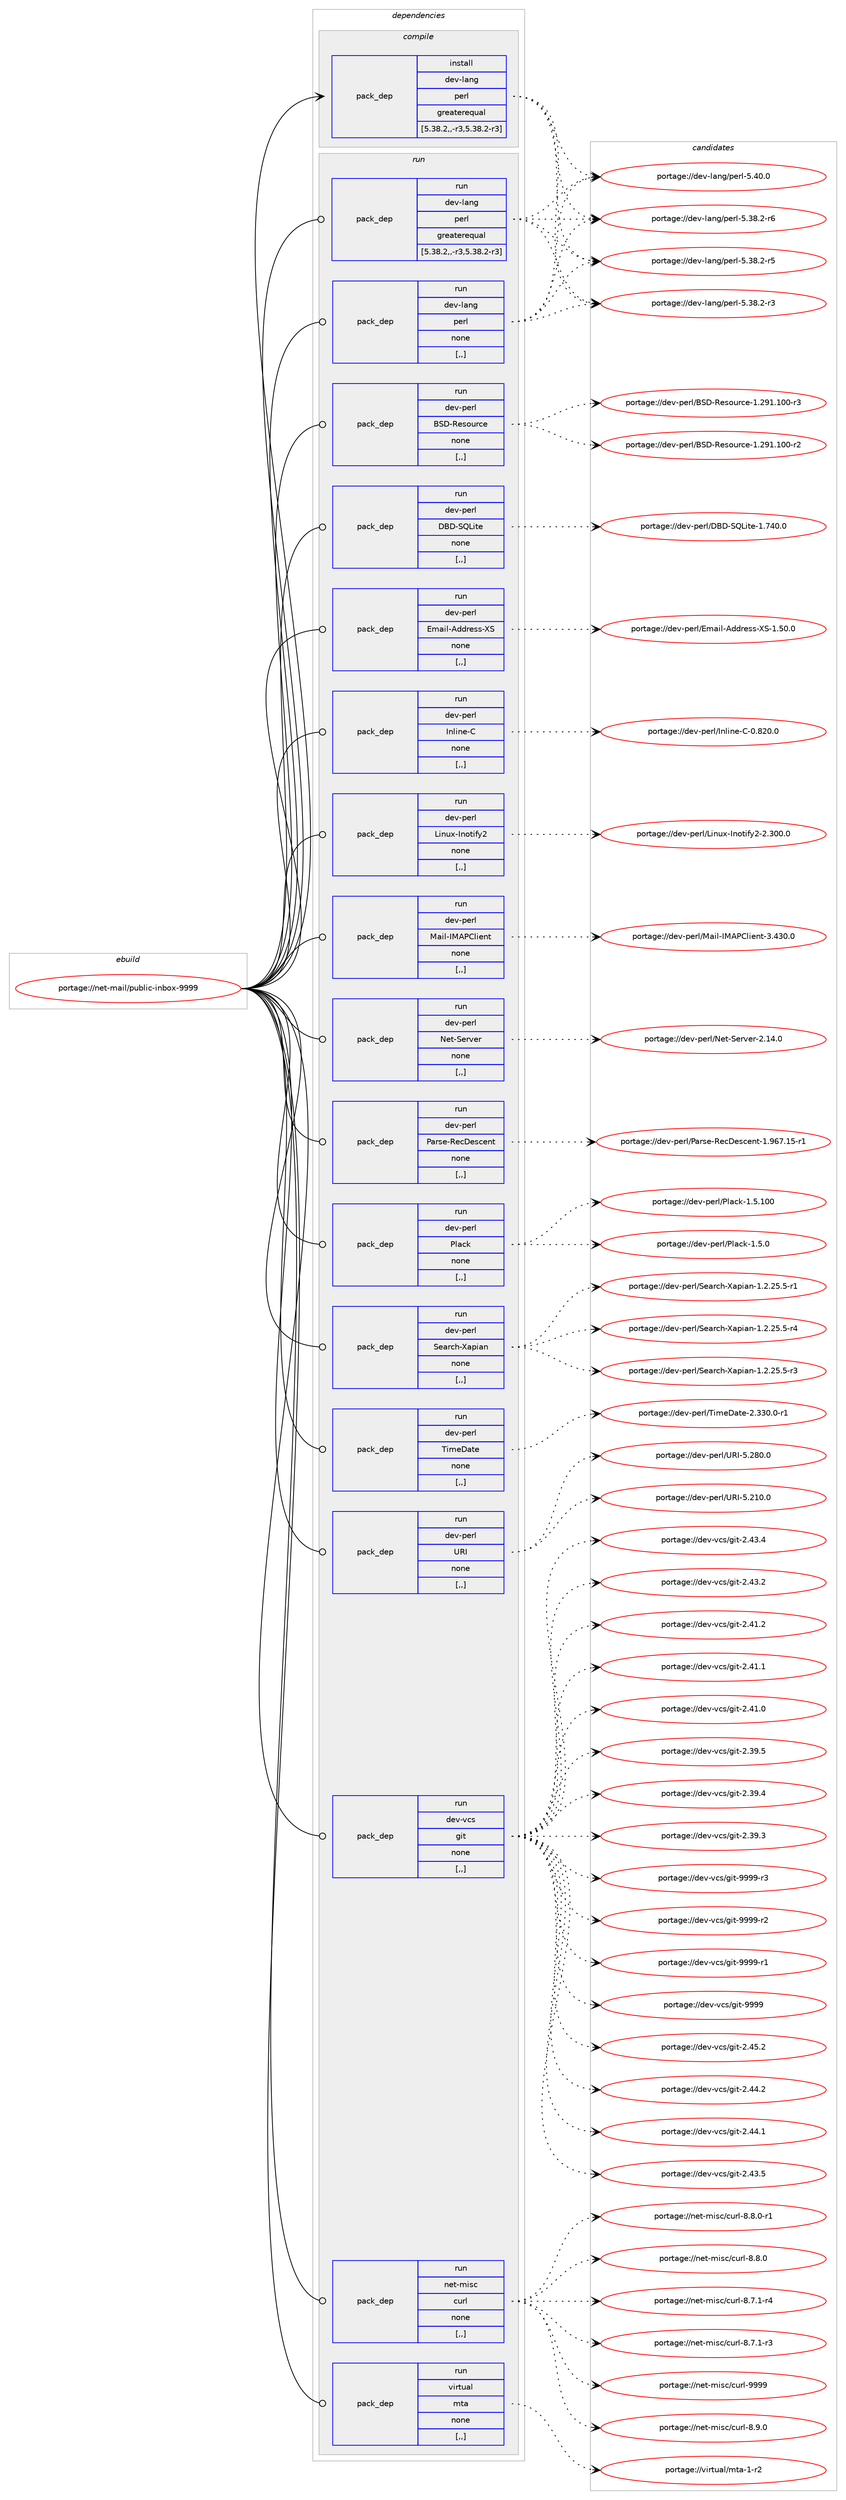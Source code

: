 digraph prolog {

# *************
# Graph options
# *************

newrank=true;
concentrate=true;
compound=true;
graph [rankdir=LR,fontname=Helvetica,fontsize=10,ranksep=1.5];#, ranksep=2.5, nodesep=0.2];
edge  [arrowhead=vee];
node  [fontname=Helvetica,fontsize=10];

# **********
# The ebuild
# **********

subgraph cluster_leftcol {
color=gray;
label=<<i>ebuild</i>>;
id [label="portage://net-mail/public-inbox-9999", color=red, width=4, href="../net-mail/public-inbox-9999.svg"];
}

# ****************
# The dependencies
# ****************

subgraph cluster_midcol {
color=gray;
label=<<i>dependencies</i>>;
subgraph cluster_compile {
fillcolor="#eeeeee";
style=filled;
label=<<i>compile</i>>;
subgraph pack266622 {
dependency364678 [label=<<TABLE BORDER="0" CELLBORDER="1" CELLSPACING="0" CELLPADDING="4" WIDTH="220"><TR><TD ROWSPAN="6" CELLPADDING="30">pack_dep</TD></TR><TR><TD WIDTH="110">install</TD></TR><TR><TD>dev-lang</TD></TR><TR><TD>perl</TD></TR><TR><TD>greaterequal</TD></TR><TR><TD>[5.38.2,,-r3,5.38.2-r3]</TD></TR></TABLE>>, shape=none, color=blue];
}
id:e -> dependency364678:w [weight=20,style="solid",arrowhead="vee"];
}
subgraph cluster_compileandrun {
fillcolor="#eeeeee";
style=filled;
label=<<i>compile and run</i>>;
}
subgraph cluster_run {
fillcolor="#eeeeee";
style=filled;
label=<<i>run</i>>;
subgraph pack266623 {
dependency364679 [label=<<TABLE BORDER="0" CELLBORDER="1" CELLSPACING="0" CELLPADDING="4" WIDTH="220"><TR><TD ROWSPAN="6" CELLPADDING="30">pack_dep</TD></TR><TR><TD WIDTH="110">run</TD></TR><TR><TD>dev-lang</TD></TR><TR><TD>perl</TD></TR><TR><TD>greaterequal</TD></TR><TR><TD>[5.38.2,,-r3,5.38.2-r3]</TD></TR></TABLE>>, shape=none, color=blue];
}
id:e -> dependency364679:w [weight=20,style="solid",arrowhead="odot"];
subgraph pack266624 {
dependency364680 [label=<<TABLE BORDER="0" CELLBORDER="1" CELLSPACING="0" CELLPADDING="4" WIDTH="220"><TR><TD ROWSPAN="6" CELLPADDING="30">pack_dep</TD></TR><TR><TD WIDTH="110">run</TD></TR><TR><TD>dev-lang</TD></TR><TR><TD>perl</TD></TR><TR><TD>none</TD></TR><TR><TD>[,,]</TD></TR></TABLE>>, shape=none, color=blue];
}
id:e -> dependency364680:w [weight=20,style="solid",arrowhead="odot"];
subgraph pack266625 {
dependency364681 [label=<<TABLE BORDER="0" CELLBORDER="1" CELLSPACING="0" CELLPADDING="4" WIDTH="220"><TR><TD ROWSPAN="6" CELLPADDING="30">pack_dep</TD></TR><TR><TD WIDTH="110">run</TD></TR><TR><TD>dev-perl</TD></TR><TR><TD>BSD-Resource</TD></TR><TR><TD>none</TD></TR><TR><TD>[,,]</TD></TR></TABLE>>, shape=none, color=blue];
}
id:e -> dependency364681:w [weight=20,style="solid",arrowhead="odot"];
subgraph pack266626 {
dependency364682 [label=<<TABLE BORDER="0" CELLBORDER="1" CELLSPACING="0" CELLPADDING="4" WIDTH="220"><TR><TD ROWSPAN="6" CELLPADDING="30">pack_dep</TD></TR><TR><TD WIDTH="110">run</TD></TR><TR><TD>dev-perl</TD></TR><TR><TD>DBD-SQLite</TD></TR><TR><TD>none</TD></TR><TR><TD>[,,]</TD></TR></TABLE>>, shape=none, color=blue];
}
id:e -> dependency364682:w [weight=20,style="solid",arrowhead="odot"];
subgraph pack266627 {
dependency364683 [label=<<TABLE BORDER="0" CELLBORDER="1" CELLSPACING="0" CELLPADDING="4" WIDTH="220"><TR><TD ROWSPAN="6" CELLPADDING="30">pack_dep</TD></TR><TR><TD WIDTH="110">run</TD></TR><TR><TD>dev-perl</TD></TR><TR><TD>Email-Address-XS</TD></TR><TR><TD>none</TD></TR><TR><TD>[,,]</TD></TR></TABLE>>, shape=none, color=blue];
}
id:e -> dependency364683:w [weight=20,style="solid",arrowhead="odot"];
subgraph pack266628 {
dependency364684 [label=<<TABLE BORDER="0" CELLBORDER="1" CELLSPACING="0" CELLPADDING="4" WIDTH="220"><TR><TD ROWSPAN="6" CELLPADDING="30">pack_dep</TD></TR><TR><TD WIDTH="110">run</TD></TR><TR><TD>dev-perl</TD></TR><TR><TD>Inline-C</TD></TR><TR><TD>none</TD></TR><TR><TD>[,,]</TD></TR></TABLE>>, shape=none, color=blue];
}
id:e -> dependency364684:w [weight=20,style="solid",arrowhead="odot"];
subgraph pack266629 {
dependency364685 [label=<<TABLE BORDER="0" CELLBORDER="1" CELLSPACING="0" CELLPADDING="4" WIDTH="220"><TR><TD ROWSPAN="6" CELLPADDING="30">pack_dep</TD></TR><TR><TD WIDTH="110">run</TD></TR><TR><TD>dev-perl</TD></TR><TR><TD>Linux-Inotify2</TD></TR><TR><TD>none</TD></TR><TR><TD>[,,]</TD></TR></TABLE>>, shape=none, color=blue];
}
id:e -> dependency364685:w [weight=20,style="solid",arrowhead="odot"];
subgraph pack266630 {
dependency364686 [label=<<TABLE BORDER="0" CELLBORDER="1" CELLSPACING="0" CELLPADDING="4" WIDTH="220"><TR><TD ROWSPAN="6" CELLPADDING="30">pack_dep</TD></TR><TR><TD WIDTH="110">run</TD></TR><TR><TD>dev-perl</TD></TR><TR><TD>Mail-IMAPClient</TD></TR><TR><TD>none</TD></TR><TR><TD>[,,]</TD></TR></TABLE>>, shape=none, color=blue];
}
id:e -> dependency364686:w [weight=20,style="solid",arrowhead="odot"];
subgraph pack266631 {
dependency364687 [label=<<TABLE BORDER="0" CELLBORDER="1" CELLSPACING="0" CELLPADDING="4" WIDTH="220"><TR><TD ROWSPAN="6" CELLPADDING="30">pack_dep</TD></TR><TR><TD WIDTH="110">run</TD></TR><TR><TD>dev-perl</TD></TR><TR><TD>Net-Server</TD></TR><TR><TD>none</TD></TR><TR><TD>[,,]</TD></TR></TABLE>>, shape=none, color=blue];
}
id:e -> dependency364687:w [weight=20,style="solid",arrowhead="odot"];
subgraph pack266632 {
dependency364688 [label=<<TABLE BORDER="0" CELLBORDER="1" CELLSPACING="0" CELLPADDING="4" WIDTH="220"><TR><TD ROWSPAN="6" CELLPADDING="30">pack_dep</TD></TR><TR><TD WIDTH="110">run</TD></TR><TR><TD>dev-perl</TD></TR><TR><TD>Parse-RecDescent</TD></TR><TR><TD>none</TD></TR><TR><TD>[,,]</TD></TR></TABLE>>, shape=none, color=blue];
}
id:e -> dependency364688:w [weight=20,style="solid",arrowhead="odot"];
subgraph pack266633 {
dependency364689 [label=<<TABLE BORDER="0" CELLBORDER="1" CELLSPACING="0" CELLPADDING="4" WIDTH="220"><TR><TD ROWSPAN="6" CELLPADDING="30">pack_dep</TD></TR><TR><TD WIDTH="110">run</TD></TR><TR><TD>dev-perl</TD></TR><TR><TD>Plack</TD></TR><TR><TD>none</TD></TR><TR><TD>[,,]</TD></TR></TABLE>>, shape=none, color=blue];
}
id:e -> dependency364689:w [weight=20,style="solid",arrowhead="odot"];
subgraph pack266634 {
dependency364690 [label=<<TABLE BORDER="0" CELLBORDER="1" CELLSPACING="0" CELLPADDING="4" WIDTH="220"><TR><TD ROWSPAN="6" CELLPADDING="30">pack_dep</TD></TR><TR><TD WIDTH="110">run</TD></TR><TR><TD>dev-perl</TD></TR><TR><TD>Search-Xapian</TD></TR><TR><TD>none</TD></TR><TR><TD>[,,]</TD></TR></TABLE>>, shape=none, color=blue];
}
id:e -> dependency364690:w [weight=20,style="solid",arrowhead="odot"];
subgraph pack266635 {
dependency364691 [label=<<TABLE BORDER="0" CELLBORDER="1" CELLSPACING="0" CELLPADDING="4" WIDTH="220"><TR><TD ROWSPAN="6" CELLPADDING="30">pack_dep</TD></TR><TR><TD WIDTH="110">run</TD></TR><TR><TD>dev-perl</TD></TR><TR><TD>TimeDate</TD></TR><TR><TD>none</TD></TR><TR><TD>[,,]</TD></TR></TABLE>>, shape=none, color=blue];
}
id:e -> dependency364691:w [weight=20,style="solid",arrowhead="odot"];
subgraph pack266636 {
dependency364692 [label=<<TABLE BORDER="0" CELLBORDER="1" CELLSPACING="0" CELLPADDING="4" WIDTH="220"><TR><TD ROWSPAN="6" CELLPADDING="30">pack_dep</TD></TR><TR><TD WIDTH="110">run</TD></TR><TR><TD>dev-perl</TD></TR><TR><TD>URI</TD></TR><TR><TD>none</TD></TR><TR><TD>[,,]</TD></TR></TABLE>>, shape=none, color=blue];
}
id:e -> dependency364692:w [weight=20,style="solid",arrowhead="odot"];
subgraph pack266637 {
dependency364693 [label=<<TABLE BORDER="0" CELLBORDER="1" CELLSPACING="0" CELLPADDING="4" WIDTH="220"><TR><TD ROWSPAN="6" CELLPADDING="30">pack_dep</TD></TR><TR><TD WIDTH="110">run</TD></TR><TR><TD>dev-vcs</TD></TR><TR><TD>git</TD></TR><TR><TD>none</TD></TR><TR><TD>[,,]</TD></TR></TABLE>>, shape=none, color=blue];
}
id:e -> dependency364693:w [weight=20,style="solid",arrowhead="odot"];
subgraph pack266638 {
dependency364694 [label=<<TABLE BORDER="0" CELLBORDER="1" CELLSPACING="0" CELLPADDING="4" WIDTH="220"><TR><TD ROWSPAN="6" CELLPADDING="30">pack_dep</TD></TR><TR><TD WIDTH="110">run</TD></TR><TR><TD>net-misc</TD></TR><TR><TD>curl</TD></TR><TR><TD>none</TD></TR><TR><TD>[,,]</TD></TR></TABLE>>, shape=none, color=blue];
}
id:e -> dependency364694:w [weight=20,style="solid",arrowhead="odot"];
subgraph pack266639 {
dependency364695 [label=<<TABLE BORDER="0" CELLBORDER="1" CELLSPACING="0" CELLPADDING="4" WIDTH="220"><TR><TD ROWSPAN="6" CELLPADDING="30">pack_dep</TD></TR><TR><TD WIDTH="110">run</TD></TR><TR><TD>virtual</TD></TR><TR><TD>mta</TD></TR><TR><TD>none</TD></TR><TR><TD>[,,]</TD></TR></TABLE>>, shape=none, color=blue];
}
id:e -> dependency364695:w [weight=20,style="solid",arrowhead="odot"];
}
}

# **************
# The candidates
# **************

subgraph cluster_choices {
rank=same;
color=gray;
label=<<i>candidates</i>>;

subgraph choice266622 {
color=black;
nodesep=1;
choice10010111845108971101034711210111410845534652484648 [label="portage://dev-lang/perl-5.40.0", color=red, width=4,href="../dev-lang/perl-5.40.0.svg"];
choice100101118451089711010347112101114108455346515646504511454 [label="portage://dev-lang/perl-5.38.2-r6", color=red, width=4,href="../dev-lang/perl-5.38.2-r6.svg"];
choice100101118451089711010347112101114108455346515646504511453 [label="portage://dev-lang/perl-5.38.2-r5", color=red, width=4,href="../dev-lang/perl-5.38.2-r5.svg"];
choice100101118451089711010347112101114108455346515646504511451 [label="portage://dev-lang/perl-5.38.2-r3", color=red, width=4,href="../dev-lang/perl-5.38.2-r3.svg"];
dependency364678:e -> choice10010111845108971101034711210111410845534652484648:w [style=dotted,weight="100"];
dependency364678:e -> choice100101118451089711010347112101114108455346515646504511454:w [style=dotted,weight="100"];
dependency364678:e -> choice100101118451089711010347112101114108455346515646504511453:w [style=dotted,weight="100"];
dependency364678:e -> choice100101118451089711010347112101114108455346515646504511451:w [style=dotted,weight="100"];
}
subgraph choice266623 {
color=black;
nodesep=1;
choice10010111845108971101034711210111410845534652484648 [label="portage://dev-lang/perl-5.40.0", color=red, width=4,href="../dev-lang/perl-5.40.0.svg"];
choice100101118451089711010347112101114108455346515646504511454 [label="portage://dev-lang/perl-5.38.2-r6", color=red, width=4,href="../dev-lang/perl-5.38.2-r6.svg"];
choice100101118451089711010347112101114108455346515646504511453 [label="portage://dev-lang/perl-5.38.2-r5", color=red, width=4,href="../dev-lang/perl-5.38.2-r5.svg"];
choice100101118451089711010347112101114108455346515646504511451 [label="portage://dev-lang/perl-5.38.2-r3", color=red, width=4,href="../dev-lang/perl-5.38.2-r3.svg"];
dependency364679:e -> choice10010111845108971101034711210111410845534652484648:w [style=dotted,weight="100"];
dependency364679:e -> choice100101118451089711010347112101114108455346515646504511454:w [style=dotted,weight="100"];
dependency364679:e -> choice100101118451089711010347112101114108455346515646504511453:w [style=dotted,weight="100"];
dependency364679:e -> choice100101118451089711010347112101114108455346515646504511451:w [style=dotted,weight="100"];
}
subgraph choice266624 {
color=black;
nodesep=1;
choice10010111845108971101034711210111410845534652484648 [label="portage://dev-lang/perl-5.40.0", color=red, width=4,href="../dev-lang/perl-5.40.0.svg"];
choice100101118451089711010347112101114108455346515646504511454 [label="portage://dev-lang/perl-5.38.2-r6", color=red, width=4,href="../dev-lang/perl-5.38.2-r6.svg"];
choice100101118451089711010347112101114108455346515646504511453 [label="portage://dev-lang/perl-5.38.2-r5", color=red, width=4,href="../dev-lang/perl-5.38.2-r5.svg"];
choice100101118451089711010347112101114108455346515646504511451 [label="portage://dev-lang/perl-5.38.2-r3", color=red, width=4,href="../dev-lang/perl-5.38.2-r3.svg"];
dependency364680:e -> choice10010111845108971101034711210111410845534652484648:w [style=dotted,weight="100"];
dependency364680:e -> choice100101118451089711010347112101114108455346515646504511454:w [style=dotted,weight="100"];
dependency364680:e -> choice100101118451089711010347112101114108455346515646504511453:w [style=dotted,weight="100"];
dependency364680:e -> choice100101118451089711010347112101114108455346515646504511451:w [style=dotted,weight="100"];
}
subgraph choice266625 {
color=black;
nodesep=1;
choice1001011184511210111410847668368458210111511111711499101454946505749464948484511451 [label="portage://dev-perl/BSD-Resource-1.291.100-r3", color=red, width=4,href="../dev-perl/BSD-Resource-1.291.100-r3.svg"];
choice1001011184511210111410847668368458210111511111711499101454946505749464948484511450 [label="portage://dev-perl/BSD-Resource-1.291.100-r2", color=red, width=4,href="../dev-perl/BSD-Resource-1.291.100-r2.svg"];
dependency364681:e -> choice1001011184511210111410847668368458210111511111711499101454946505749464948484511451:w [style=dotted,weight="100"];
dependency364681:e -> choice1001011184511210111410847668368458210111511111711499101454946505749464948484511450:w [style=dotted,weight="100"];
}
subgraph choice266626 {
color=black;
nodesep=1;
choice1001011184511210111410847686668458381761051161014549465552484648 [label="portage://dev-perl/DBD-SQLite-1.740.0", color=red, width=4,href="../dev-perl/DBD-SQLite-1.740.0.svg"];
dependency364682:e -> choice1001011184511210111410847686668458381761051161014549465552484648:w [style=dotted,weight="100"];
}
subgraph choice266627 {
color=black;
nodesep=1;
choice10010111845112101114108476910997105108456510010011410111511545888345494653484648 [label="portage://dev-perl/Email-Address-XS-1.50.0", color=red, width=4,href="../dev-perl/Email-Address-XS-1.50.0.svg"];
dependency364683:e -> choice10010111845112101114108476910997105108456510010011410111511545888345494653484648:w [style=dotted,weight="100"];
}
subgraph choice266628 {
color=black;
nodesep=1;
choice10010111845112101114108477311010810511010145674548465650484648 [label="portage://dev-perl/Inline-C-0.820.0", color=red, width=4,href="../dev-perl/Inline-C-0.820.0.svg"];
dependency364684:e -> choice10010111845112101114108477311010810511010145674548465650484648:w [style=dotted,weight="100"];
}
subgraph choice266629 {
color=black;
nodesep=1;
choice1001011184511210111410847761051101171204573110111116105102121504550465148484648 [label="portage://dev-perl/Linux-Inotify2-2.300.0", color=red, width=4,href="../dev-perl/Linux-Inotify2-2.300.0.svg"];
dependency364685:e -> choice1001011184511210111410847761051101171204573110111116105102121504550465148484648:w [style=dotted,weight="100"];
}
subgraph choice266630 {
color=black;
nodesep=1;
choice100101118451121011141084777971051084573776580671081051011101164551465251484648 [label="portage://dev-perl/Mail-IMAPClient-3.430.0", color=red, width=4,href="../dev-perl/Mail-IMAPClient-3.430.0.svg"];
dependency364686:e -> choice100101118451121011141084777971051084573776580671081051011101164551465251484648:w [style=dotted,weight="100"];
}
subgraph choice266631 {
color=black;
nodesep=1;
choice100101118451121011141084778101116458310111411810111445504649524648 [label="portage://dev-perl/Net-Server-2.14.0", color=red, width=4,href="../dev-perl/Net-Server-2.14.0.svg"];
dependency364687:e -> choice100101118451121011141084778101116458310111411810111445504649524648:w [style=dotted,weight="100"];
}
subgraph choice266632 {
color=black;
nodesep=1;
choice1001011184511210111410847809711411510145821019968101115991011101164549465754554649534511449 [label="portage://dev-perl/Parse-RecDescent-1.967.15-r1", color=red, width=4,href="../dev-perl/Parse-RecDescent-1.967.15-r1.svg"];
dependency364688:e -> choice1001011184511210111410847809711411510145821019968101115991011101164549465754554649534511449:w [style=dotted,weight="100"];
}
subgraph choice266633 {
color=black;
nodesep=1;
choice10010111845112101114108478010897991074549465346494848 [label="portage://dev-perl/Plack-1.5.100", color=red, width=4,href="../dev-perl/Plack-1.5.100.svg"];
choice1001011184511210111410847801089799107454946534648 [label="portage://dev-perl/Plack-1.5.0", color=red, width=4,href="../dev-perl/Plack-1.5.0.svg"];
dependency364689:e -> choice10010111845112101114108478010897991074549465346494848:w [style=dotted,weight="100"];
dependency364689:e -> choice1001011184511210111410847801089799107454946534648:w [style=dotted,weight="100"];
}
subgraph choice266634 {
color=black;
nodesep=1;
choice1001011184511210111410847831019711499104458897112105971104549465046505346534511452 [label="portage://dev-perl/Search-Xapian-1.2.25.5-r4", color=red, width=4,href="../dev-perl/Search-Xapian-1.2.25.5-r4.svg"];
choice1001011184511210111410847831019711499104458897112105971104549465046505346534511451 [label="portage://dev-perl/Search-Xapian-1.2.25.5-r3", color=red, width=4,href="../dev-perl/Search-Xapian-1.2.25.5-r3.svg"];
choice1001011184511210111410847831019711499104458897112105971104549465046505346534511449 [label="portage://dev-perl/Search-Xapian-1.2.25.5-r1", color=red, width=4,href="../dev-perl/Search-Xapian-1.2.25.5-r1.svg"];
dependency364690:e -> choice1001011184511210111410847831019711499104458897112105971104549465046505346534511452:w [style=dotted,weight="100"];
dependency364690:e -> choice1001011184511210111410847831019711499104458897112105971104549465046505346534511451:w [style=dotted,weight="100"];
dependency364690:e -> choice1001011184511210111410847831019711499104458897112105971104549465046505346534511449:w [style=dotted,weight="100"];
}
subgraph choice266635 {
color=black;
nodesep=1;
choice100101118451121011141084784105109101689711610145504651514846484511449 [label="portage://dev-perl/TimeDate-2.330.0-r1", color=red, width=4,href="../dev-perl/TimeDate-2.330.0-r1.svg"];
dependency364691:e -> choice100101118451121011141084784105109101689711610145504651514846484511449:w [style=dotted,weight="100"];
}
subgraph choice266636 {
color=black;
nodesep=1;
choice10010111845112101114108478582734553465056484648 [label="portage://dev-perl/URI-5.280.0", color=red, width=4,href="../dev-perl/URI-5.280.0.svg"];
choice10010111845112101114108478582734553465049484648 [label="portage://dev-perl/URI-5.210.0", color=red, width=4,href="../dev-perl/URI-5.210.0.svg"];
dependency364692:e -> choice10010111845112101114108478582734553465056484648:w [style=dotted,weight="100"];
dependency364692:e -> choice10010111845112101114108478582734553465049484648:w [style=dotted,weight="100"];
}
subgraph choice266637 {
color=black;
nodesep=1;
choice10010111845118991154710310511645575757574511451 [label="portage://dev-vcs/git-9999-r3", color=red, width=4,href="../dev-vcs/git-9999-r3.svg"];
choice10010111845118991154710310511645575757574511450 [label="portage://dev-vcs/git-9999-r2", color=red, width=4,href="../dev-vcs/git-9999-r2.svg"];
choice10010111845118991154710310511645575757574511449 [label="portage://dev-vcs/git-9999-r1", color=red, width=4,href="../dev-vcs/git-9999-r1.svg"];
choice1001011184511899115471031051164557575757 [label="portage://dev-vcs/git-9999", color=red, width=4,href="../dev-vcs/git-9999.svg"];
choice10010111845118991154710310511645504652534650 [label="portage://dev-vcs/git-2.45.2", color=red, width=4,href="../dev-vcs/git-2.45.2.svg"];
choice10010111845118991154710310511645504652524650 [label="portage://dev-vcs/git-2.44.2", color=red, width=4,href="../dev-vcs/git-2.44.2.svg"];
choice10010111845118991154710310511645504652524649 [label="portage://dev-vcs/git-2.44.1", color=red, width=4,href="../dev-vcs/git-2.44.1.svg"];
choice10010111845118991154710310511645504652514653 [label="portage://dev-vcs/git-2.43.5", color=red, width=4,href="../dev-vcs/git-2.43.5.svg"];
choice10010111845118991154710310511645504652514652 [label="portage://dev-vcs/git-2.43.4", color=red, width=4,href="../dev-vcs/git-2.43.4.svg"];
choice10010111845118991154710310511645504652514650 [label="portage://dev-vcs/git-2.43.2", color=red, width=4,href="../dev-vcs/git-2.43.2.svg"];
choice10010111845118991154710310511645504652494650 [label="portage://dev-vcs/git-2.41.2", color=red, width=4,href="../dev-vcs/git-2.41.2.svg"];
choice10010111845118991154710310511645504652494649 [label="portage://dev-vcs/git-2.41.1", color=red, width=4,href="../dev-vcs/git-2.41.1.svg"];
choice10010111845118991154710310511645504652494648 [label="portage://dev-vcs/git-2.41.0", color=red, width=4,href="../dev-vcs/git-2.41.0.svg"];
choice10010111845118991154710310511645504651574653 [label="portage://dev-vcs/git-2.39.5", color=red, width=4,href="../dev-vcs/git-2.39.5.svg"];
choice10010111845118991154710310511645504651574652 [label="portage://dev-vcs/git-2.39.4", color=red, width=4,href="../dev-vcs/git-2.39.4.svg"];
choice10010111845118991154710310511645504651574651 [label="portage://dev-vcs/git-2.39.3", color=red, width=4,href="../dev-vcs/git-2.39.3.svg"];
dependency364693:e -> choice10010111845118991154710310511645575757574511451:w [style=dotted,weight="100"];
dependency364693:e -> choice10010111845118991154710310511645575757574511450:w [style=dotted,weight="100"];
dependency364693:e -> choice10010111845118991154710310511645575757574511449:w [style=dotted,weight="100"];
dependency364693:e -> choice1001011184511899115471031051164557575757:w [style=dotted,weight="100"];
dependency364693:e -> choice10010111845118991154710310511645504652534650:w [style=dotted,weight="100"];
dependency364693:e -> choice10010111845118991154710310511645504652524650:w [style=dotted,weight="100"];
dependency364693:e -> choice10010111845118991154710310511645504652524649:w [style=dotted,weight="100"];
dependency364693:e -> choice10010111845118991154710310511645504652514653:w [style=dotted,weight="100"];
dependency364693:e -> choice10010111845118991154710310511645504652514652:w [style=dotted,weight="100"];
dependency364693:e -> choice10010111845118991154710310511645504652514650:w [style=dotted,weight="100"];
dependency364693:e -> choice10010111845118991154710310511645504652494650:w [style=dotted,weight="100"];
dependency364693:e -> choice10010111845118991154710310511645504652494649:w [style=dotted,weight="100"];
dependency364693:e -> choice10010111845118991154710310511645504652494648:w [style=dotted,weight="100"];
dependency364693:e -> choice10010111845118991154710310511645504651574653:w [style=dotted,weight="100"];
dependency364693:e -> choice10010111845118991154710310511645504651574652:w [style=dotted,weight="100"];
dependency364693:e -> choice10010111845118991154710310511645504651574651:w [style=dotted,weight="100"];
}
subgraph choice266638 {
color=black;
nodesep=1;
choice110101116451091051159947991171141084557575757 [label="portage://net-misc/curl-9999", color=red, width=4,href="../net-misc/curl-9999.svg"];
choice11010111645109105115994799117114108455646574648 [label="portage://net-misc/curl-8.9.0", color=red, width=4,href="../net-misc/curl-8.9.0.svg"];
choice110101116451091051159947991171141084556465646484511449 [label="portage://net-misc/curl-8.8.0-r1", color=red, width=4,href="../net-misc/curl-8.8.0-r1.svg"];
choice11010111645109105115994799117114108455646564648 [label="portage://net-misc/curl-8.8.0", color=red, width=4,href="../net-misc/curl-8.8.0.svg"];
choice110101116451091051159947991171141084556465546494511452 [label="portage://net-misc/curl-8.7.1-r4", color=red, width=4,href="../net-misc/curl-8.7.1-r4.svg"];
choice110101116451091051159947991171141084556465546494511451 [label="portage://net-misc/curl-8.7.1-r3", color=red, width=4,href="../net-misc/curl-8.7.1-r3.svg"];
dependency364694:e -> choice110101116451091051159947991171141084557575757:w [style=dotted,weight="100"];
dependency364694:e -> choice11010111645109105115994799117114108455646574648:w [style=dotted,weight="100"];
dependency364694:e -> choice110101116451091051159947991171141084556465646484511449:w [style=dotted,weight="100"];
dependency364694:e -> choice11010111645109105115994799117114108455646564648:w [style=dotted,weight="100"];
dependency364694:e -> choice110101116451091051159947991171141084556465546494511452:w [style=dotted,weight="100"];
dependency364694:e -> choice110101116451091051159947991171141084556465546494511451:w [style=dotted,weight="100"];
}
subgraph choice266639 {
color=black;
nodesep=1;
choice11810511411611797108471091169745494511450 [label="portage://virtual/mta-1-r2", color=red, width=4,href="../virtual/mta-1-r2.svg"];
dependency364695:e -> choice11810511411611797108471091169745494511450:w [style=dotted,weight="100"];
}
}

}
